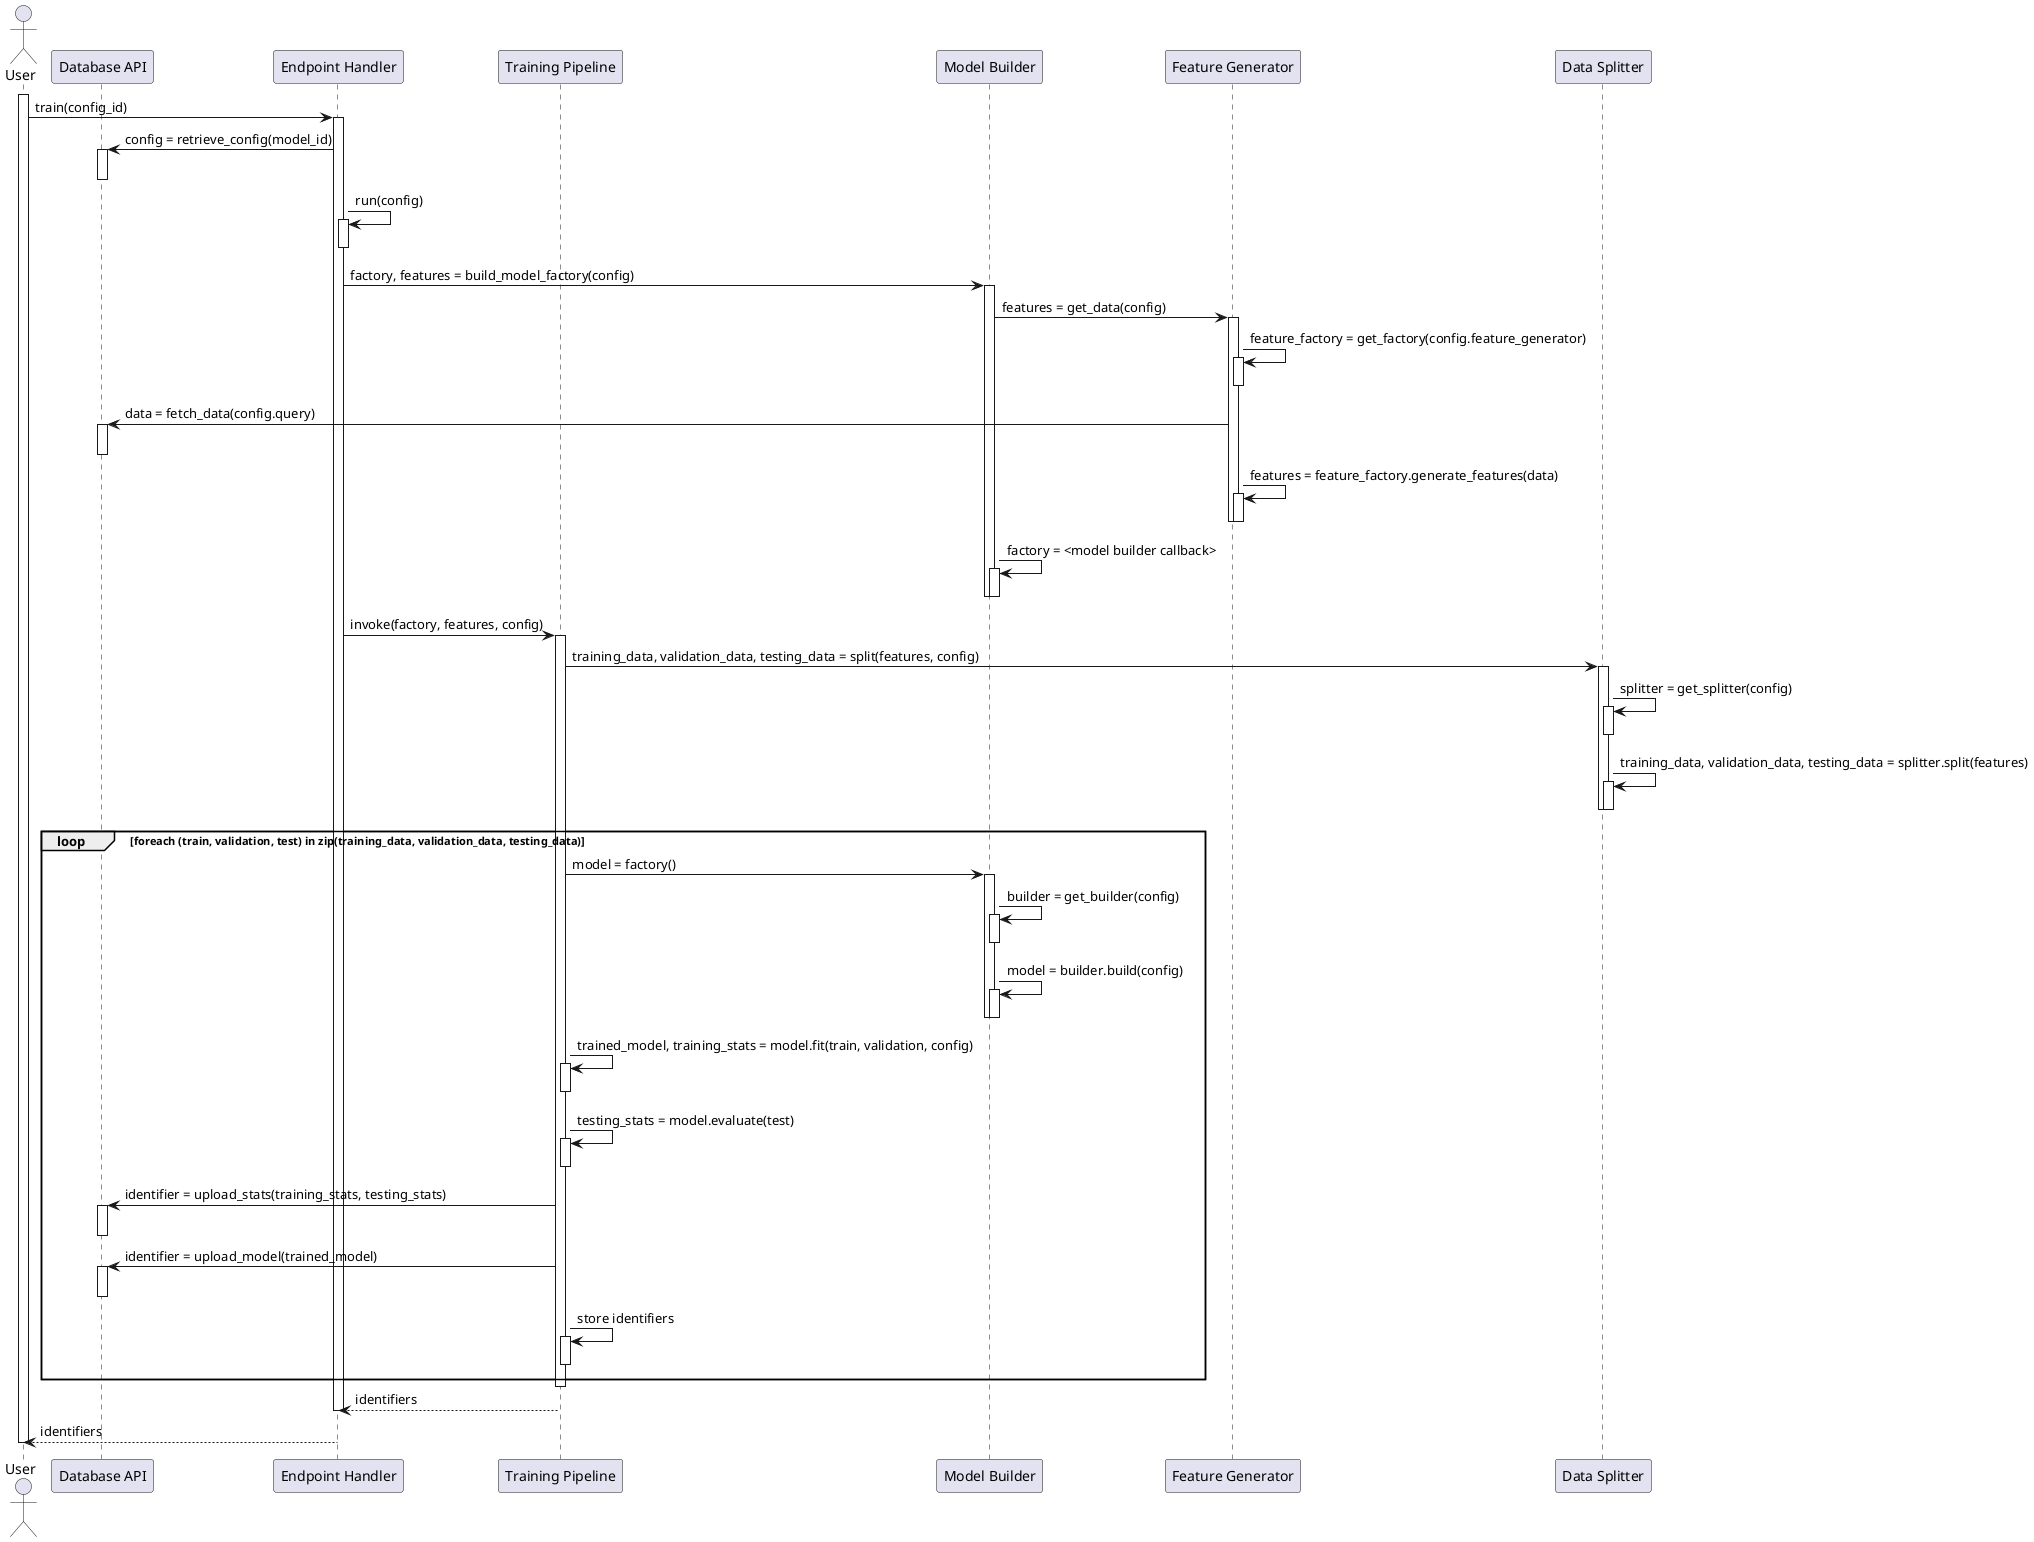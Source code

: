 @startuml "training"

actor "User" as User
participant "Database API" as DBApi 
participant "Endpoint Handler" as Endpoint
participant "Training Pipeline" as TrainingPipeline 
participant "Model Builder" as ModelBuilder
participant "Feature Generator" as FeatureGenerator
participant "Data Splitter" as Splitter  


activate User 
User -> Endpoint: train(config_id)
    activate Endpoint 
    Endpoint -> DBApi: config = retrieve_config(model_id)
        activate DBApi
        deactivate DBApi
    Endpoint -> Endpoint: run(config)
        activate Endpoint
        deactivate Endpoint
        Endpoint -> ModelBuilder: factory, features = build_model_factory(config)
            activate ModelBuilder
            ModelBuilder -> FeatureGenerator: features = get_data(config)
                activate FeatureGenerator
                FeatureGenerator -> FeatureGenerator: feature_factory = get_factory(config.feature_generator)
                    activate FeatureGenerator  
                    deactivate FeatureGenerator
                FeatureGenerator -> DBApi: data = fetch_data(config.query)
                    activate DBApi
                    deactivate DBApi
                FeatureGenerator -> FeatureGenerator: features = feature_factory.generate_features(data)
                    activate FeatureGenerator  
                    deactivate FeatureGenerator
                deactivate FeatureGenerator
            ModelBuilder -> ModelBuilder: factory = <model builder callback>
                activate ModelBuilder  
                deactivate ModelBuilder
            deactivate ModelBuilder
         Endpoint -> TrainingPipeline: invoke(factory, features, config)
            activate TrainingPipeline
            TrainingPipeline -> Splitter: training_data, validation_data, testing_data = split(features, config)
                activate Splitter 
                Splitter -> Splitter: splitter = get_splitter(config)
                    activate Splitter
                    deactivate Splitter
                Splitter -> Splitter: training_data, validation_data, testing_data = splitter.split(features)
                    activate Splitter
                    deactivate Splitter
                deactivate Splitter 
            loop foreach (train, validation, test) in zip(training_data, validation_data, testing_data)
                TrainingPipeline -> ModelBuilder: model = factory()
                    activate ModelBuilder
                    ModelBuilder -> ModelBuilder: builder = get_builder(config)
                        activate ModelBuilder
                        deactivate ModelBuilder
                    ModelBuilder -> ModelBuilder: model = builder.build(config)
                        activate ModelBuilder
                        deactivate ModelBuilder
                    deactivate ModelBuilder 
                TrainingPipeline -> TrainingPipeline: trained_model, training_stats = model.fit(train, validation, config)
                    activate TrainingPipeline
                    deactivate TrainingPipeline
                TrainingPipeline -> TrainingPipeline: testing_stats = model.evaluate(test)
                    activate TrainingPipeline
                    deactivate TrainingPipeline
                TrainingPipeline -> DBApi: identifier = upload_stats(training_stats, testing_stats)
                    activate DBApi
                    deactivate DBApi
                TrainingPipeline -> DBApi: identifier = upload_model(trained_model)
                    activate DBApi
                    deactivate DBApi
                TrainingPipeline -> TrainingPipeline: store identifiers 
                    activate TrainingPipeline
                    deactivate TrainingPipeline
            end loop 
            deactivate TrainingPipeline
        Endpoint <-- TrainingPipeline: identifiers 
    deactivate Endpoint
User <-- Endpoint: identifiers
deactivate User 

@enduml 